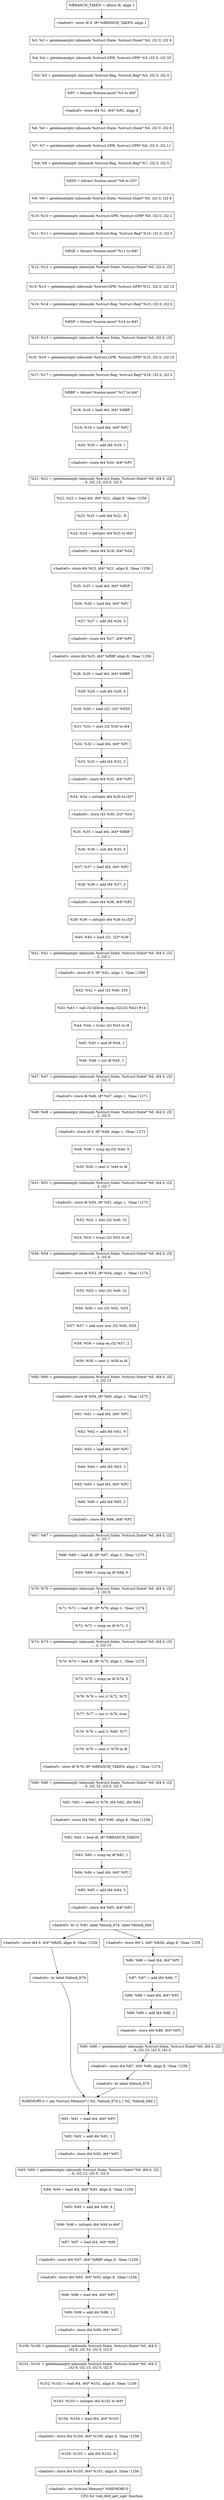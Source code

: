 digraph "CFG for 'sub_660_get_sign' function" {
	label="CFG for 'sub_660_get_sign' function";

	Node0x563c9540bed8 [shape=record,label="{  %BRANCH_TAKEN = alloca i8, align 1}"];
	Node0x563c9540bed8 -> Node0x563c9540bfd0;
	Node0x563c9540bfd0 [shape=record,label="{\<badref\>:  store i8 0, i8* %BRANCH_TAKEN, align 1}"];
	Node0x563c9540bfd0 -> Node0x563c9540c618;
	Node0x563c9540c618 [shape=record,label="{%3:  %3 = getelementptr inbounds %struct.State, %struct.State* %0, i32 0, i32 6}"];
	Node0x563c9540c618 -> Node0x563c9540c6b8;
	Node0x563c9540c6b8 [shape=record,label="{%4:  %4 = getelementptr inbounds %struct.GPR, %struct.GPR* %3, i32 0, i32 33}"];
	Node0x563c9540c6b8 -> Node0x563c9540c758;
	Node0x563c9540c758 [shape=record,label="{%5:  %5 = getelementptr inbounds %struct.Reg, %struct.Reg* %4, i32 0, i32 0}"];
	Node0x563c9540c758 -> Node0x563c9540b718;
	Node0x563c9540b718 [shape=record,label="{  %PC = bitcast %union.anon* %5 to i64*}"];
	Node0x563c9540b718 -> Node0x563c9540c7e0;
	Node0x563c9540c7e0 [shape=record,label="{\<badref\>:  store i64 %1, i64* %PC, align 8}"];
	Node0x563c9540c7e0 -> Node0x563c9540c878;
	Node0x563c9540c878 [shape=record,label="{%6:  %6 = getelementptr inbounds %struct.State, %struct.State* %0, i32 0, i32 6}"];
	Node0x563c9540c878 -> Node0x563c9540c918;
	Node0x563c9540c918 [shape=record,label="{%7:  %7 = getelementptr inbounds %struct.GPR, %struct.GPR* %6, i32 0, i32 11}"];
	Node0x563c9540c918 -> Node0x563c9540c9b8;
	Node0x563c9540c9b8 [shape=record,label="{%8:  %8 = getelementptr inbounds %struct.Reg, %struct.Reg* %7, i32 0, i32 0}"];
	Node0x563c9540c9b8 -> Node0x563c9540cab8;
	Node0x563c9540cab8 [shape=record,label="{  %EDI = bitcast %union.anon* %8 to i32*}"];
	Node0x563c9540cab8 -> Node0x563c9540cb48;
	Node0x563c9540cb48 [shape=record,label="{%9:  %9 = getelementptr inbounds %struct.State, %struct.State* %0, i32 0, i32 6}"];
	Node0x563c9540cb48 -> Node0x563c9540cbe8;
	Node0x563c9540cbe8 [shape=record,label="{%10:  %10 = getelementptr inbounds %struct.GPR, %struct.GPR* %9, i32 0, i32 1}"];
	Node0x563c9540cbe8 -> Node0x563c9540cc88;
	Node0x563c9540cc88 [shape=record,label="{%11:  %11 = getelementptr inbounds %struct.Reg, %struct.Reg* %10, i32 0, i32 0}"];
	Node0x563c9540cc88 -> Node0x563c9540ccf8;
	Node0x563c9540ccf8 [shape=record,label="{  %RAX = bitcast %union.anon* %11 to i64*}"];
	Node0x563c9540ccf8 -> Node0x563c9540cda8;
	Node0x563c9540cda8 [shape=record,label="{%12:  %12 = getelementptr inbounds %struct.State, %struct.State* %0, i32 0, i32\l... 6}"];
	Node0x563c9540cda8 -> Node0x563c9540ce48;
	Node0x563c9540ce48 [shape=record,label="{%13:  %13 = getelementptr inbounds %struct.GPR, %struct.GPR* %12, i32 0, i32 13}"];
	Node0x563c9540ce48 -> Node0x563c9540cee8;
	Node0x563c9540cee8 [shape=record,label="{%14:  %14 = getelementptr inbounds %struct.Reg, %struct.Reg* %13, i32 0, i32 0}"];
	Node0x563c9540cee8 -> Node0x563c9540cf58;
	Node0x563c9540cf58 [shape=record,label="{  %RSP = bitcast %union.anon* %14 to i64*}"];
	Node0x563c9540cf58 -> Node0x563c9540d008;
	Node0x563c9540d008 [shape=record,label="{%15:  %15 = getelementptr inbounds %struct.State, %struct.State* %0, i32 0, i32\l... 6}"];
	Node0x563c9540d008 -> Node0x563c9540d0a8;
	Node0x563c9540d0a8 [shape=record,label="{%16:  %16 = getelementptr inbounds %struct.GPR, %struct.GPR* %15, i32 0, i32 15}"];
	Node0x563c9540d0a8 -> Node0x563c9540d258;
	Node0x563c9540d258 [shape=record,label="{%17:  %17 = getelementptr inbounds %struct.Reg, %struct.Reg* %16, i32 0, i32 0}"];
	Node0x563c9540d258 -> Node0x563c9540ca28;
	Node0x563c9540ca28 [shape=record,label="{  %RBP = bitcast %union.anon* %17 to i64*}"];
	Node0x563c9540ca28 -> Node0x563c9540d2c8;
	Node0x563c9540d2c8 [shape=record,label="{%18:  %18 = load i64, i64* %RBP}"];
	Node0x563c9540d2c8 -> Node0x563c9540d328;
	Node0x563c9540d328 [shape=record,label="{%19:  %19 = load i64, i64* %PC}"];
	Node0x563c9540d328 -> Node0x563c9540d3a0;
	Node0x563c9540d3a0 [shape=record,label="{%20:  %20 = add i64 %19, 1}"];
	Node0x563c9540d3a0 -> Node0x563c9540d420;
	Node0x563c9540d420 [shape=record,label="{\<badref\>:  store i64 %20, i64* %PC}"];
	Node0x563c9540d420 -> Node0x563c9540d500;
	Node0x563c9540d500 [shape=record,label="{%21:  %21 = getelementptr inbounds %struct.State, %struct.State* %0, i64 0, i32\l... 6, i32 13, i32 0, i32 0}"];
	Node0x563c9540d500 -> Node0x563c9540d578;
	Node0x563c9540d578 [shape=record,label="{%22:  %22 = load i64, i64* %21, align 8, !tbaa !1256}"];
	Node0x563c9540d578 -> Node0x563c9540d5f0;
	Node0x563c9540d5f0 [shape=record,label="{%23:  %23 = add i64 %22, -8}"];
	Node0x563c9540d5f0 -> Node0x563c9540d658;
	Node0x563c9540d658 [shape=record,label="{%24:  %24 = inttoptr i64 %23 to i64*}"];
	Node0x563c9540d658 -> Node0x563c9540d6d0;
	Node0x563c9540d6d0 [shape=record,label="{\<badref\>:  store i64 %18, i64* %24}"];
	Node0x563c9540d6d0 -> Node0x563c9540d750;
	Node0x563c9540d750 [shape=record,label="{\<badref\>:  store i64 %23, i64* %21, align 8, !tbaa !1256}"];
	Node0x563c9540d750 -> Node0x563c9540d7b8;
	Node0x563c9540d7b8 [shape=record,label="{%25:  %25 = load i64, i64* %RSP}"];
	Node0x563c9540d7b8 -> Node0x563c9540d818;
	Node0x563c9540d818 [shape=record,label="{%26:  %26 = load i64, i64* %PC}"];
	Node0x563c9540d818 -> Node0x563c9540d890;
	Node0x563c9540d890 [shape=record,label="{%27:  %27 = add i64 %26, 3}"];
	Node0x563c9540d890 -> Node0x563c9540d910;
	Node0x563c9540d910 [shape=record,label="{\<badref\>:  store i64 %27, i64* %PC}"];
	Node0x563c9540d910 -> Node0x563c9540d990;
	Node0x563c9540d990 [shape=record,label="{\<badref\>:  store i64 %25, i64* %RBP, align 8, !tbaa !1256}"];
	Node0x563c9540d990 -> Node0x563c9540d9f8;
	Node0x563c9540d9f8 [shape=record,label="{%28:  %28 = load i64, i64* %RBP}"];
	Node0x563c9540d9f8 -> Node0x563c9540da70;
	Node0x563c9540da70 [shape=record,label="{%29:  %29 = sub i64 %28, 4}"];
	Node0x563c9540da70 -> Node0x563c9540dad8;
	Node0x563c9540dad8 [shape=record,label="{%30:  %30 = load i32, i32* %EDI}"];
	Node0x563c9540dad8 -> Node0x563c9540db38;
	Node0x563c9540db38 [shape=record,label="{%31:  %31 = zext i32 %30 to i64}"];
	Node0x563c9540db38 -> Node0x563c9540db98;
	Node0x563c9540db98 [shape=record,label="{%32:  %32 = load i64, i64* %PC}"];
	Node0x563c9540db98 -> Node0x563c9540d130;
	Node0x563c9540d130 [shape=record,label="{%33:  %33 = add i64 %32, 3}"];
	Node0x563c9540d130 -> Node0x563c9540d1b0;
	Node0x563c9540d1b0 [shape=record,label="{\<badref\>:  store i64 %33, i64* %PC}"];
	Node0x563c9540d1b0 -> Node0x563c9540de08;
	Node0x563c9540de08 [shape=record,label="{%34:  %34 = inttoptr i64 %29 to i32*}"];
	Node0x563c9540de08 -> Node0x563c9540de80;
	Node0x563c9540de80 [shape=record,label="{\<badref\>:  store i32 %30, i32* %34}"];
	Node0x563c9540de80 -> Node0x563c9540dee8;
	Node0x563c9540dee8 [shape=record,label="{%35:  %35 = load i64, i64* %RBP}"];
	Node0x563c9540dee8 -> Node0x563c9540df60;
	Node0x563c9540df60 [shape=record,label="{%36:  %36 = sub i64 %35, 4}"];
	Node0x563c9540df60 -> Node0x563c9540dfc8;
	Node0x563c9540dfc8 [shape=record,label="{%37:  %37 = load i64, i64* %PC}"];
	Node0x563c9540dfc8 -> Node0x563c9540e040;
	Node0x563c9540e040 [shape=record,label="{%38:  %38 = add i64 %37, 4}"];
	Node0x563c9540e040 -> Node0x563c9540e0c0;
	Node0x563c9540e0c0 [shape=record,label="{\<badref\>:  store i64 %38, i64* %PC}"];
	Node0x563c9540e0c0 -> Node0x563c9540e128;
	Node0x563c9540e128 [shape=record,label="{%39:  %39 = inttoptr i64 %36 to i32*}"];
	Node0x563c9540e128 -> Node0x563c9540e188;
	Node0x563c9540e188 [shape=record,label="{%40:  %40 = load i32, i32* %39}"];
	Node0x563c9540e188 -> Node0x563c9540e270;
	Node0x563c9540e270 [shape=record,label="{%41:  %41 = getelementptr inbounds %struct.State, %struct.State* %0, i64 0, i32\l... 2, i32 1}"];
	Node0x563c9540e270 -> Node0x563c9540e300;
	Node0x563c9540e300 [shape=record,label="{\<badref\>:  store i8 0, i8* %41, align 1, !tbaa !1260}"];
	Node0x563c9540e300 -> Node0x563c9540e4d0;
	Node0x563c9540e4d0 [shape=record,label="{%42:  %42 = and i32 %40, 255}"];
	Node0x563c9540e4d0 -> Node0x563c9540e590;
	Node0x563c9540e590 [shape=record,label="{%43:  %43 = call i32 @llvm.ctpop.i32(i32 %42) #14}"];
	Node0x563c9540e590 -> Node0x563c9540e658;
	Node0x563c9540e658 [shape=record,label="{%44:  %44 = trunc i32 %43 to i8}"];
	Node0x563c9540e658 -> Node0x563c9540e710;
	Node0x563c9540e710 [shape=record,label="{%45:  %45 = and i8 %44, 1}"];
	Node0x563c9540e710 -> Node0x563c9540e790;
	Node0x563c9540e790 [shape=record,label="{%46:  %46 = xor i8 %45, 1}"];
	Node0x563c9540e790 -> Node0x563c9540e880;
	Node0x563c9540e880 [shape=record,label="{%47:  %47 = getelementptr inbounds %struct.State, %struct.State* %0, i64 0, i32\l... 2, i32 3}"];
	Node0x563c9540e880 -> Node0x563c9540e910;
	Node0x563c9540e910 [shape=record,label="{\<badref\>:  store i8 %46, i8* %47, align 1, !tbaa !1271}"];
	Node0x563c9540e910 -> Node0x563c9540eb10;
	Node0x563c9540eb10 [shape=record,label="{%48:  %48 = getelementptr inbounds %struct.State, %struct.State* %0, i64 0, i32\l... 2, i32 5}"];
	Node0x563c9540eb10 -> Node0x563c9540eba0;
	Node0x563c9540eba0 [shape=record,label="{\<badref\>:  store i8 0, i8* %48, align 1, !tbaa !1272}"];
	Node0x563c9540eba0 -> Node0x563c9540ed50;
	Node0x563c9540ed50 [shape=record,label="{%49:  %49 = icmp eq i32 %40, 0}"];
	Node0x563c9540ed50 -> Node0x563c9540edb8;
	Node0x563c9540edb8 [shape=record,label="{%50:  %50 = zext i1 %49 to i8}"];
	Node0x563c9540edb8 -> Node0x563c9540eea0;
	Node0x563c9540eea0 [shape=record,label="{%51:  %51 = getelementptr inbounds %struct.State, %struct.State* %0, i64 0, i32\l... 2, i32 7}"];
	Node0x563c9540eea0 -> Node0x563c9540ef30;
	Node0x563c9540ef30 [shape=record,label="{\<badref\>:  store i8 %50, i8* %51, align 1, !tbaa !1273}"];
	Node0x563c9540ef30 -> Node0x563c9540f120;
	Node0x563c9540f120 [shape=record,label="{%52:  %52 = lshr i32 %40, 31}"];
	Node0x563c9540f120 -> Node0x563c9540f188;
	Node0x563c9540f188 [shape=record,label="{%53:  %53 = trunc i32 %52 to i8}"];
	Node0x563c9540f188 -> Node0x563c9540f270;
	Node0x563c9540f270 [shape=record,label="{%54:  %54 = getelementptr inbounds %struct.State, %struct.State* %0, i64 0, i32\l... 2, i32 9}"];
	Node0x563c9540f270 -> Node0x563c9540f300;
	Node0x563c9540f300 [shape=record,label="{\<badref\>:  store i8 %53, i8* %54, align 1, !tbaa !1274}"];
	Node0x563c9540f300 -> Node0x563c9540f4b0;
	Node0x563c9540f4b0 [shape=record,label="{%55:  %55 = lshr i32 %40, 31}"];
	Node0x563c9540f4b0 -> Node0x563c9540f530;
	Node0x563c9540f530 [shape=record,label="{%56:  %56 = xor i32 %52, %55}"];
	Node0x563c9540f530 -> Node0x563c9540f5b0;
	Node0x563c9540f5b0 [shape=record,label="{%57:  %57 = add nuw nsw i32 %56, %55}"];
	Node0x563c9540f5b0 -> Node0x563c9540f630;
	Node0x563c9540f630 [shape=record,label="{%58:  %58 = icmp eq i32 %57, 2}"];
	Node0x563c9540f630 -> Node0x563c9540f698;
	Node0x563c9540f698 [shape=record,label="{%59:  %59 = zext i1 %58 to i8}"];
	Node0x563c9540f698 -> Node0x563c9540f740;
	Node0x563c9540f740 [shape=record,label="{%60:  %60 = getelementptr inbounds %struct.State, %struct.State* %0, i64 0, i32\l... 2, i32 13}"];
	Node0x563c9540f740 -> Node0x563c9540f7d0;
	Node0x563c9540f7d0 [shape=record,label="{\<badref\>:  store i8 %59, i8* %60, align 1, !tbaa !1275}"];
	Node0x563c9540f7d0 -> Node0x563c9540f968;
	Node0x563c9540f968 [shape=record,label="{%61:  %61 = load i64, i64* %PC}"];
	Node0x563c9540f968 -> Node0x563c9540fa20;
	Node0x563c9540fa20 [shape=record,label="{%62:  %62 = add i64 %61, 9}"];
	Node0x563c9540fa20 -> Node0x563c9540fa88;
	Node0x563c9540fa88 [shape=record,label="{%63:  %63 = load i64, i64* %PC}"];
	Node0x563c9540fa88 -> Node0x563c9540fb40;
	Node0x563c9540fb40 [shape=record,label="{%64:  %64 = add i64 %63, 2}"];
	Node0x563c9540fb40 -> Node0x563c9540dbf8;
	Node0x563c9540dbf8 [shape=record,label="{%65:  %65 = load i64, i64* %PC}"];
	Node0x563c9540dbf8 -> Node0x563c9540dc70;
	Node0x563c9540dc70 [shape=record,label="{%66:  %66 = add i64 %65, 2}"];
	Node0x563c9540dc70 -> Node0x563c9540dcf0;
	Node0x563c9540dcf0 [shape=record,label="{\<badref\>:  store i64 %66, i64* %PC}"];
	Node0x563c9540dcf0 -> Node0x563c95410000;
	Node0x563c95410000 [shape=record,label="{%67:  %67 = getelementptr inbounds %struct.State, %struct.State* %0, i64 0, i32\l... 2, i32 7}"];
	Node0x563c95410000 -> Node0x563c9540dd58;
	Node0x563c9540dd58 [shape=record,label="{%68:  %68 = load i8, i8* %67, align 1, !tbaa !1273}"];
	Node0x563c9540dd58 -> Node0x563c954106a0;
	Node0x563c954106a0 [shape=record,label="{%69:  %69 = icmp eq i8 %68, 0}"];
	Node0x563c954106a0 -> Node0x563c95410750;
	Node0x563c95410750 [shape=record,label="{%70:  %70 = getelementptr inbounds %struct.State, %struct.State* %0, i64 0, i32\l... 2, i32 9}"];
	Node0x563c95410750 -> Node0x563c954107c8;
	Node0x563c954107c8 [shape=record,label="{%71:  %71 = load i8, i8* %70, align 1, !tbaa !1274}"];
	Node0x563c954107c8 -> Node0x563c95410e50;
	Node0x563c95410e50 [shape=record,label="{%72:  %72 = icmp ne i8 %71, 0}"];
	Node0x563c95410e50 -> Node0x563c95410f00;
	Node0x563c95410f00 [shape=record,label="{%73:  %73 = getelementptr inbounds %struct.State, %struct.State* %0, i64 0, i32\l... 2, i32 13}"];
	Node0x563c95410f00 -> Node0x563c95410f78;
	Node0x563c95410f78 [shape=record,label="{%74:  %74 = load i8, i8* %73, align 1, !tbaa !1275}"];
	Node0x563c95410f78 -> Node0x563c95411600;
	Node0x563c95411600 [shape=record,label="{%75:  %75 = icmp ne i8 %74, 0}"];
	Node0x563c95411600 -> Node0x563c95411680;
	Node0x563c95411680 [shape=record,label="{%76:  %76 = xor i1 %72, %75}"];
	Node0x563c95411680 -> Node0x563c95411700;
	Node0x563c95411700 [shape=record,label="{%77:  %77 = xor i1 %76, true}"];
	Node0x563c95411700 -> Node0x563c95411780;
	Node0x563c95411780 [shape=record,label="{%78:  %78 = and i1 %69, %77}"];
	Node0x563c95411780 -> Node0x563c954117e8;
	Node0x563c954117e8 [shape=record,label="{%79:  %79 = zext i1 %78 to i8}"];
	Node0x563c954117e8 -> Node0x563c95411860;
	Node0x563c95411860 [shape=record,label="{\<badref\>:  store i8 %79, i8* %BRANCH_TAKEN, align 1, !tbaa !1276}"];
	Node0x563c95411860 -> Node0x563c95411a70;
	Node0x563c95411a70 [shape=record,label="{%80:  %80 = getelementptr inbounds %struct.State, %struct.State* %0, i64 0, i32\l... 6, i32 33, i32 0, i32 0}"];
	Node0x563c95411a70 -> Node0x563c95411b18;
	Node0x563c95411b18 [shape=record,label="{%81:  %81 = select i1 %78, i64 %62, i64 %64}"];
	Node0x563c95411b18 -> Node0x563c95411b90;
	Node0x563c95411b90 [shape=record,label="{\<badref\>:  store i64 %81, i64* %80, align 8, !tbaa !1256}"];
	Node0x563c95411b90 -> Node0x563c95411bf8;
	Node0x563c95411bf8 [shape=record,label="{%82:  %82 = load i8, i8* %BRANCH_TAKEN}"];
	Node0x563c95411bf8 -> Node0x563c95411c70;
	Node0x563c95411c70 [shape=record,label="{%83:  %83 = icmp eq i8 %82, 1}"];
	Node0x563c95411c70 -> Node0x563c95411cd8;
	Node0x563c95411cd8 [shape=record,label="{%84:  %84 = load i64, i64* %PC}"];
	Node0x563c95411cd8 -> Node0x563c95411d50;
	Node0x563c95411d50 [shape=record,label="{%85:  %85 = add i64 %84, 5}"];
	Node0x563c95411d50 -> Node0x563c95411dd0;
	Node0x563c95411dd0 [shape=record,label="{\<badref\>:  store i64 %85, i64* %PC}"];
	Node0x563c95411dd0 -> Node0x563c95412028;
	Node0x563c95412028 [shape=record,label="{\<badref\>:  br i1 %83, label %block_674, label %block_66d}"];
	Node0x563c95412028 -> Node0x563c954125f0;
	Node0x563c95412028 -> Node0x563c954120a0;
	Node0x563c954120a0 [shape=record,label="{\<badref\>:  store i64 1, i64* %RAX, align 8, !tbaa !1256}"];
	Node0x563c954120a0 -> Node0x563c95411f98;
	Node0x563c95411f98 [shape=record,label="{%86:  %86 = load i64, i64* %PC}"];
	Node0x563c95411f98 -> Node0x563c95412160;
	Node0x563c95412160 [shape=record,label="{%87:  %87 = add i64 %86, 7}"];
	Node0x563c95412160 -> Node0x563c954121c8;
	Node0x563c954121c8 [shape=record,label="{%88:  %88 = load i64, i64* %PC}"];
	Node0x563c954121c8 -> Node0x563c95412240;
	Node0x563c95412240 [shape=record,label="{%89:  %89 = add i64 %88, 2}"];
	Node0x563c95412240 -> Node0x563c954122c0;
	Node0x563c954122c0 [shape=record,label="{\<badref\>:  store i64 %89, i64* %PC}"];
	Node0x563c954122c0 -> Node0x563c954123a0;
	Node0x563c954123a0 [shape=record,label="{%90:  %90 = getelementptr inbounds %struct.State, %struct.State* %0, i64 0, i32\l... 6, i32 33, i32 0, i32 0}"];
	Node0x563c954123a0 -> Node0x563c95412430;
	Node0x563c95412430 [shape=record,label="{\<badref\>:  store i64 %87, i64* %90, align 8, !tbaa !1256}"];
	Node0x563c95412430 -> Node0x563c95412578;
	Node0x563c95412578 [shape=record,label="{\<badref\>:  br label %block_679}"];
	Node0x563c95412578 -> Node0x563c95412508;
	Node0x563c954125f0 [shape=record,label="{\<badref\>:  store i64 0, i64* %RAX, align 8, !tbaa !1256}"];
	Node0x563c954125f0 -> Node0x563c95411eb8;
	Node0x563c95411eb8 [shape=record,label="{\<badref\>:  br label %block_679}"];
	Node0x563c95411eb8 -> Node0x563c95412508;
	Node0x563c95412508 [shape=record,label="{  %MEMORY.0 = phi %struct.Memory* [ %2, %block_674 ], [ %2, %block_66d ]}"];
	Node0x563c95412508 -> Node0x563c954126d8;
	Node0x563c954126d8 [shape=record,label="{%91:  %91 = load i64, i64* %PC}"];
	Node0x563c954126d8 -> Node0x563c95412750;
	Node0x563c95412750 [shape=record,label="{%92:  %92 = add i64 %91, 1}"];
	Node0x563c95412750 -> Node0x563c954127d0;
	Node0x563c954127d0 [shape=record,label="{\<badref\>:  store i64 %92, i64* %PC}"];
	Node0x563c954127d0 -> Node0x563c954128b0;
	Node0x563c954128b0 [shape=record,label="{%93:  %93 = getelementptr inbounds %struct.State, %struct.State* %0, i64 0, i32\l... 6, i32 13, i32 0, i32 0}"];
	Node0x563c954128b0 -> Node0x563c95412928;
	Node0x563c95412928 [shape=record,label="{%94:  %94 = load i64, i64* %93, align 8, !tbaa !1256}"];
	Node0x563c95412928 -> Node0x563c954129a0;
	Node0x563c954129a0 [shape=record,label="{%95:  %95 = add i64 %94, 8}"];
	Node0x563c954129a0 -> Node0x563c95412a08;
	Node0x563c95412a08 [shape=record,label="{%96:  %96 = inttoptr i64 %94 to i64*}"];
	Node0x563c95412a08 -> Node0x563c95412a68;
	Node0x563c95412a68 [shape=record,label="{%97:  %97 = load i64, i64* %96}"];
	Node0x563c95412a68 -> Node0x563c95412ae0;
	Node0x563c95412ae0 [shape=record,label="{\<badref\>:  store i64 %97, i64* %RBP, align 8, !tbaa !1256}"];
	Node0x563c95412ae0 -> Node0x563c95412b60;
	Node0x563c95412b60 [shape=record,label="{\<badref\>:  store i64 %95, i64* %93, align 8, !tbaa !1256}"];
	Node0x563c95412b60 -> Node0x563c95412bc8;
	Node0x563c95412bc8 [shape=record,label="{%98:  %98 = load i64, i64* %PC}"];
	Node0x563c95412bc8 -> Node0x563c95412c40;
	Node0x563c95412c40 [shape=record,label="{%99:  %99 = add i64 %98, 1}"];
	Node0x563c95412c40 -> Node0x563c95412cc0;
	Node0x563c95412cc0 [shape=record,label="{\<badref\>:  store i64 %99, i64* %PC}"];
	Node0x563c95412cc0 -> Node0x563c95412da0;
	Node0x563c95412da0 [shape=record,label="{%100:  %100 = getelementptr inbounds %struct.State, %struct.State* %0, i64 0,\l... i32 6, i32 33, i32 0, i32 0}"];
	Node0x563c95412da0 -> Node0x563c95412e90;
	Node0x563c95412e90 [shape=record,label="{%101:  %101 = getelementptr inbounds %struct.State, %struct.State* %0, i64 0,\l... i32 6, i32 13, i32 0, i32 0}"];
	Node0x563c95412e90 -> Node0x563c95412f08;
	Node0x563c95412f08 [shape=record,label="{%102:  %102 = load i64, i64* %101, align 8, !tbaa !1256}"];
	Node0x563c95412f08 -> Node0x563c95412f68;
	Node0x563c95412f68 [shape=record,label="{%103:  %103 = inttoptr i64 %102 to i64*}"];
	Node0x563c95412f68 -> Node0x563c95412fc8;
	Node0x563c95412fc8 [shape=record,label="{%104:  %104 = load i64, i64* %103}"];
	Node0x563c95412fc8 -> Node0x563c95413040;
	Node0x563c95413040 [shape=record,label="{\<badref\>:  store i64 %104, i64* %100, align 8, !tbaa !1256}"];
	Node0x563c95413040 -> Node0x563c954130c0;
	Node0x563c954130c0 [shape=record,label="{%105:  %105 = add i64 %102, 8}"];
	Node0x563c954130c0 -> Node0x563c95413140;
	Node0x563c95413140 [shape=record,label="{\<badref\>:  store i64 %105, i64* %101, align 8, !tbaa !1256}"];
	Node0x563c95413140 -> Node0x563c954131a8;
	Node0x563c954131a8 [shape=record,label="{\<badref\>:  ret %struct.Memory* %MEMORY.0}"];
}
